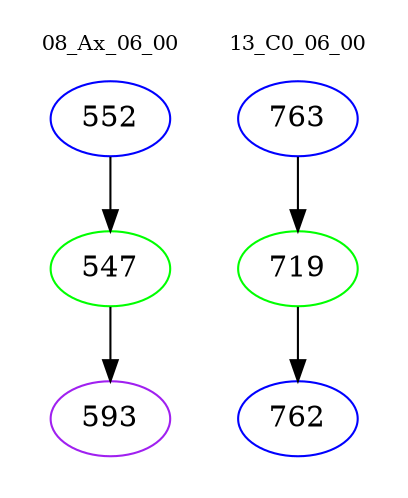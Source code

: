 digraph{
subgraph cluster_0 {
color = white
label = "08_Ax_06_00";
fontsize=10;
T0_552 [label="552", color="blue"]
T0_552 -> T0_547 [color="black"]
T0_547 [label="547", color="green"]
T0_547 -> T0_593 [color="black"]
T0_593 [label="593", color="purple"]
}
subgraph cluster_1 {
color = white
label = "13_C0_06_00";
fontsize=10;
T1_763 [label="763", color="blue"]
T1_763 -> T1_719 [color="black"]
T1_719 [label="719", color="green"]
T1_719 -> T1_762 [color="black"]
T1_762 [label="762", color="blue"]
}
}
